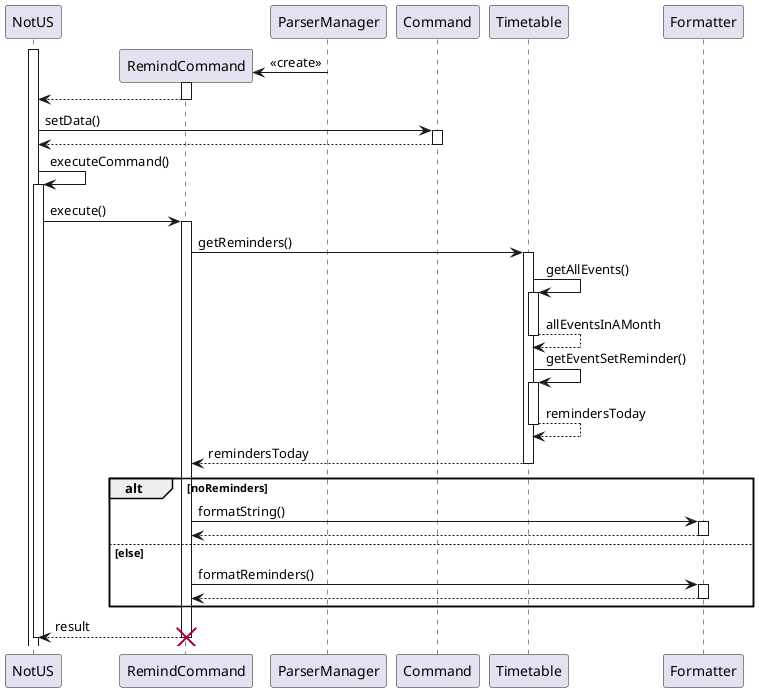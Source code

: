 @startuml

activate NotUS

create RemindCommand

ParserManager -> RemindCommand: <<create>>

activate RemindCommand
RemindCommand --> NotUS
deactivate RemindCommand

deactivate ParserManager

NotUS -> Command: setData()

activate Command
Command --> NotUS
deactivate Command

NotUS -> NotUS: executeCommand()
activate NotUS
NotUS -> RemindCommand: execute()

activate RemindCommand


RemindCommand -> Timetable: getReminders()
activate Timetable

Timetable -> Timetable: getAllEvents()
activate Timetable
return allEventsInAMonth
Timetable -> Timetable: getEventSetReminder()
activate Timetable
return remindersToday
return remindersToday
deactivate Timetable

alt noReminders
RemindCommand -> Formatter: formatString()
activate Formatter
return
deactivate Formatter

else else
RemindCommand -> Formatter: formatReminders()
activate Formatter
return
deactivate Formatter
end


RemindCommand --> NotUS: result
deactivate RemindCommand

deactivate NotUS
destroy RemindCommand
@enduml